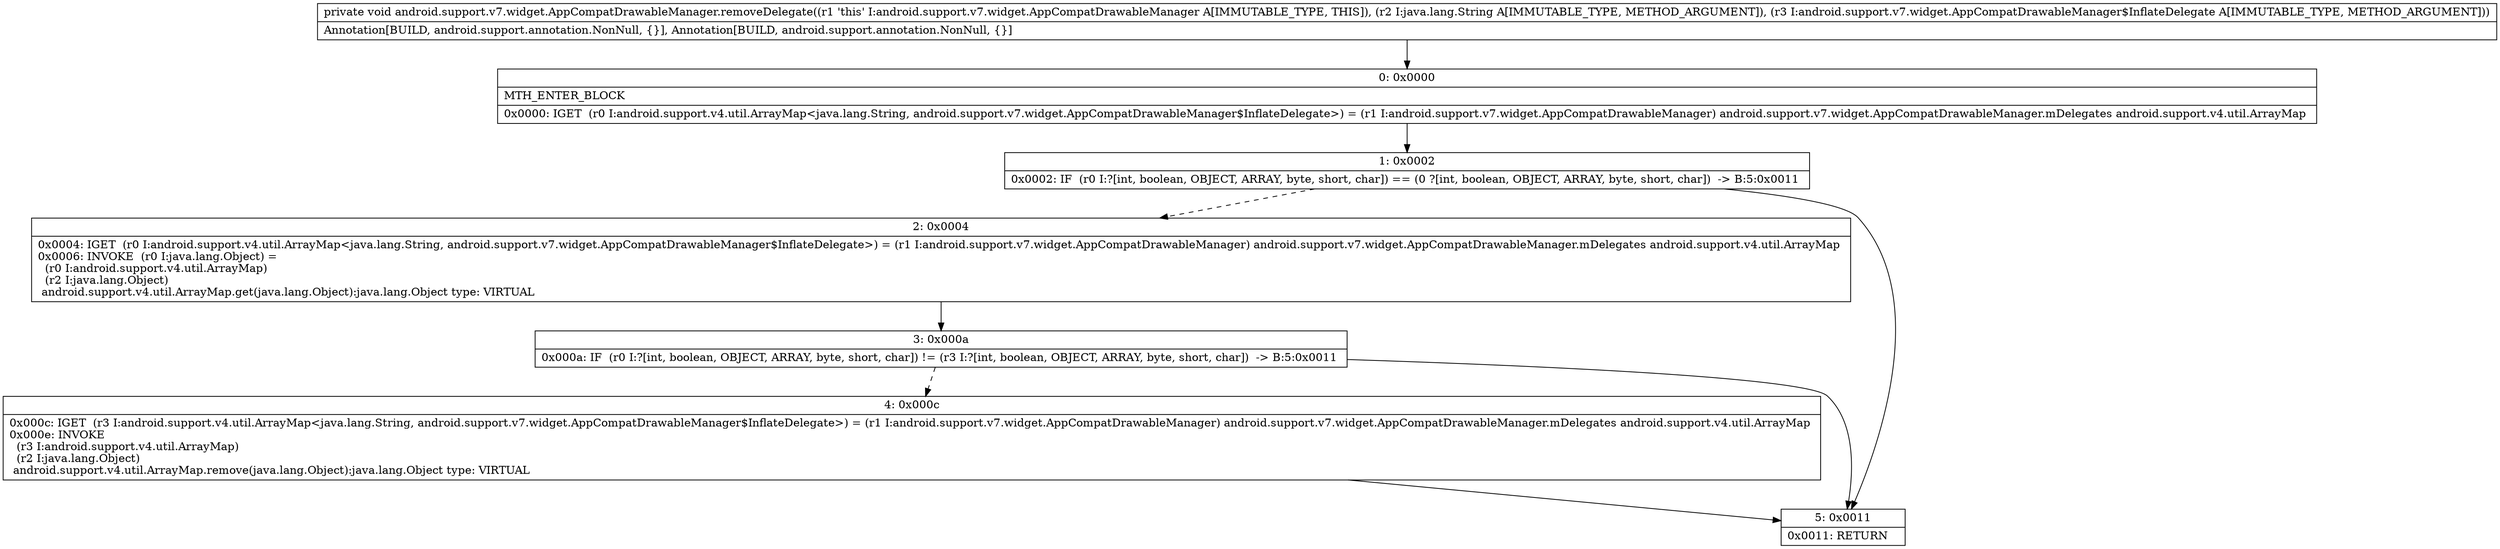 digraph "CFG forandroid.support.v7.widget.AppCompatDrawableManager.removeDelegate(Ljava\/lang\/String;Landroid\/support\/v7\/widget\/AppCompatDrawableManager$InflateDelegate;)V" {
Node_0 [shape=record,label="{0\:\ 0x0000|MTH_ENTER_BLOCK\l|0x0000: IGET  (r0 I:android.support.v4.util.ArrayMap\<java.lang.String, android.support.v7.widget.AppCompatDrawableManager$InflateDelegate\>) = (r1 I:android.support.v7.widget.AppCompatDrawableManager) android.support.v7.widget.AppCompatDrawableManager.mDelegates android.support.v4.util.ArrayMap \l}"];
Node_1 [shape=record,label="{1\:\ 0x0002|0x0002: IF  (r0 I:?[int, boolean, OBJECT, ARRAY, byte, short, char]) == (0 ?[int, boolean, OBJECT, ARRAY, byte, short, char])  \-\> B:5:0x0011 \l}"];
Node_2 [shape=record,label="{2\:\ 0x0004|0x0004: IGET  (r0 I:android.support.v4.util.ArrayMap\<java.lang.String, android.support.v7.widget.AppCompatDrawableManager$InflateDelegate\>) = (r1 I:android.support.v7.widget.AppCompatDrawableManager) android.support.v7.widget.AppCompatDrawableManager.mDelegates android.support.v4.util.ArrayMap \l0x0006: INVOKE  (r0 I:java.lang.Object) = \l  (r0 I:android.support.v4.util.ArrayMap)\l  (r2 I:java.lang.Object)\l android.support.v4.util.ArrayMap.get(java.lang.Object):java.lang.Object type: VIRTUAL \l}"];
Node_3 [shape=record,label="{3\:\ 0x000a|0x000a: IF  (r0 I:?[int, boolean, OBJECT, ARRAY, byte, short, char]) != (r3 I:?[int, boolean, OBJECT, ARRAY, byte, short, char])  \-\> B:5:0x0011 \l}"];
Node_4 [shape=record,label="{4\:\ 0x000c|0x000c: IGET  (r3 I:android.support.v4.util.ArrayMap\<java.lang.String, android.support.v7.widget.AppCompatDrawableManager$InflateDelegate\>) = (r1 I:android.support.v7.widget.AppCompatDrawableManager) android.support.v7.widget.AppCompatDrawableManager.mDelegates android.support.v4.util.ArrayMap \l0x000e: INVOKE  \l  (r3 I:android.support.v4.util.ArrayMap)\l  (r2 I:java.lang.Object)\l android.support.v4.util.ArrayMap.remove(java.lang.Object):java.lang.Object type: VIRTUAL \l}"];
Node_5 [shape=record,label="{5\:\ 0x0011|0x0011: RETURN   \l}"];
MethodNode[shape=record,label="{private void android.support.v7.widget.AppCompatDrawableManager.removeDelegate((r1 'this' I:android.support.v7.widget.AppCompatDrawableManager A[IMMUTABLE_TYPE, THIS]), (r2 I:java.lang.String A[IMMUTABLE_TYPE, METHOD_ARGUMENT]), (r3 I:android.support.v7.widget.AppCompatDrawableManager$InflateDelegate A[IMMUTABLE_TYPE, METHOD_ARGUMENT]))  | Annotation[BUILD, android.support.annotation.NonNull, \{\}], Annotation[BUILD, android.support.annotation.NonNull, \{\}]\l}"];
MethodNode -> Node_0;
Node_0 -> Node_1;
Node_1 -> Node_2[style=dashed];
Node_1 -> Node_5;
Node_2 -> Node_3;
Node_3 -> Node_4[style=dashed];
Node_3 -> Node_5;
Node_4 -> Node_5;
}


